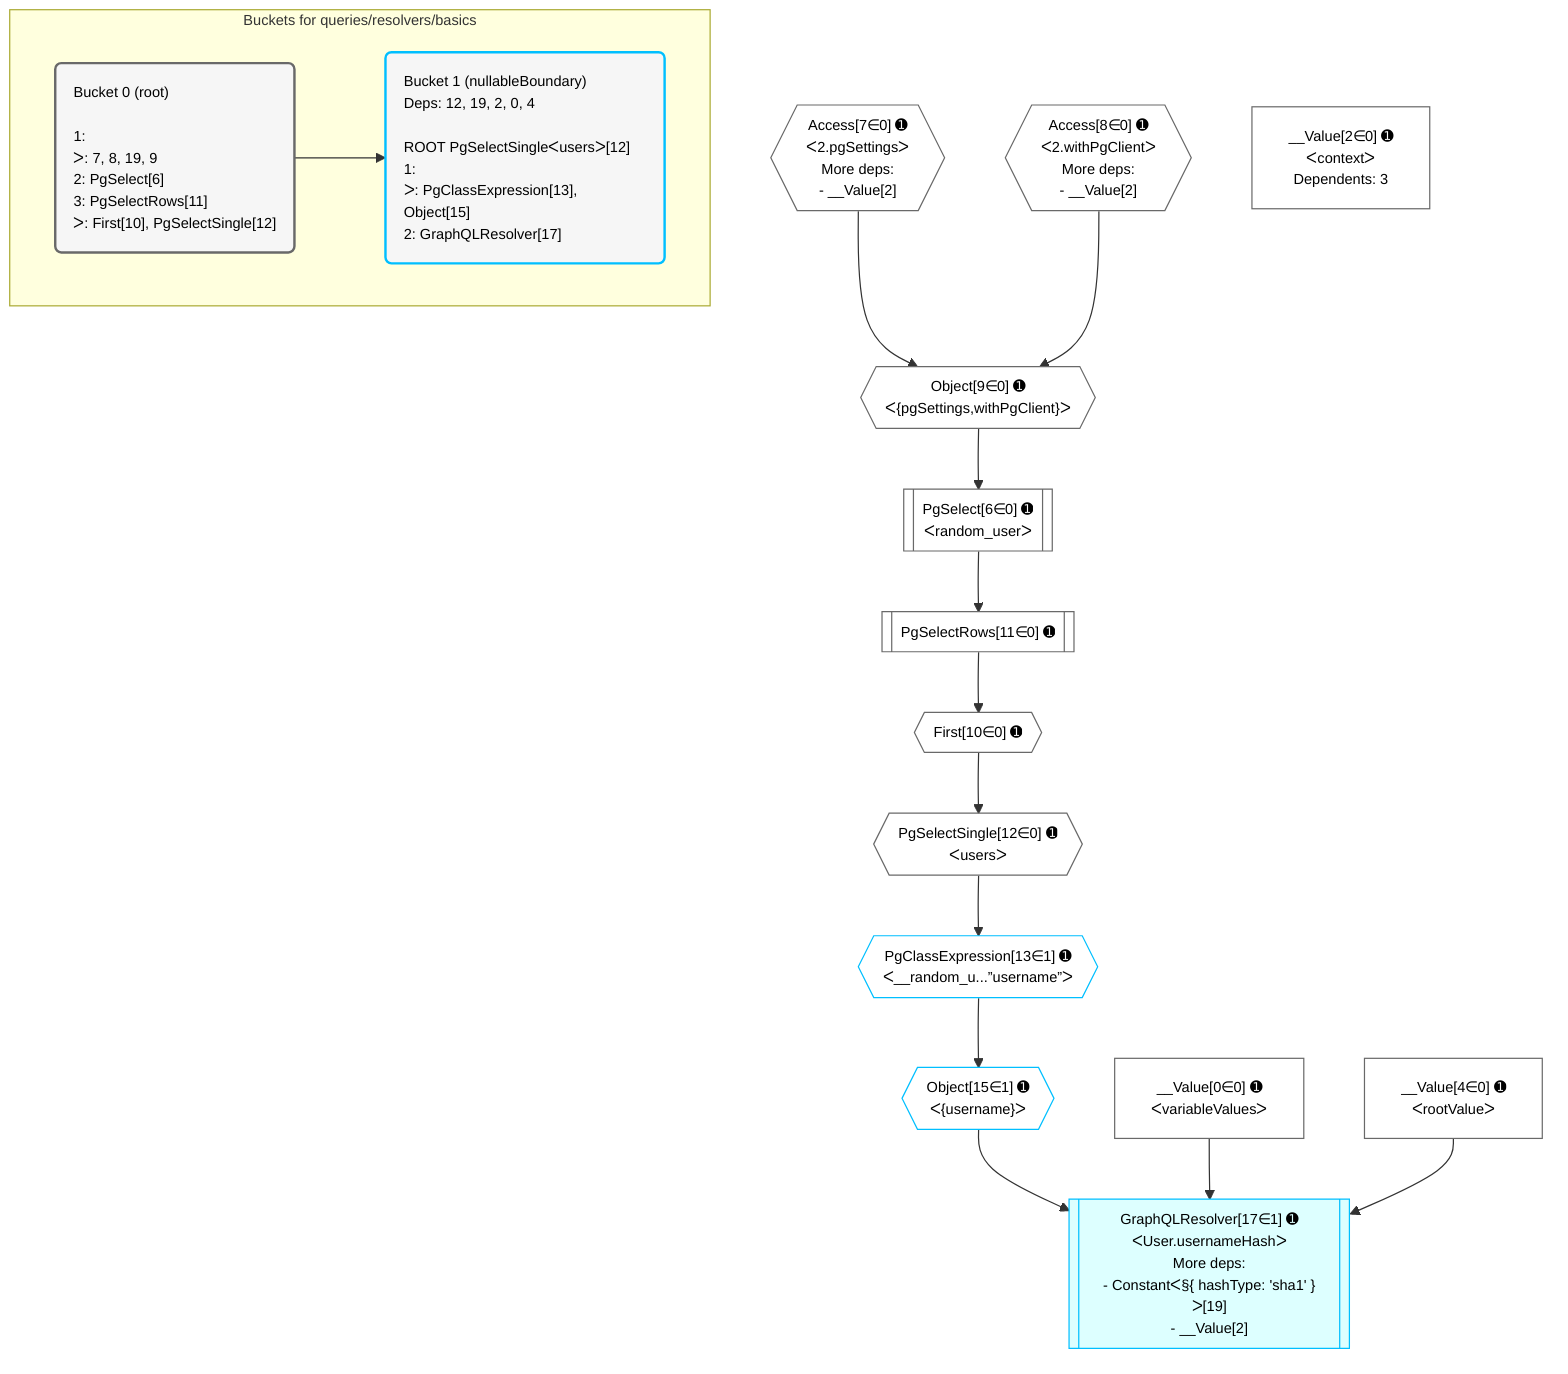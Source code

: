 %%{init: {'themeVariables': { 'fontSize': '12px'}}}%%
graph TD
    classDef path fill:#eee,stroke:#000,color:#000
    classDef plan fill:#fff,stroke-width:1px,color:#000
    classDef itemplan fill:#fff,stroke-width:2px,color:#000
    classDef unbatchedplan fill:#dff,stroke-width:1px,color:#000
    classDef sideeffectplan fill:#fcc,stroke-width:2px,color:#000
    classDef bucket fill:#f6f6f6,color:#000,stroke-width:2px,text-align:left

    subgraph "Buckets for queries/resolvers/basics"
    Bucket0("Bucket 0 (root)<br /><br />1: <br />ᐳ: 7, 8, 19, 9<br />2: PgSelect[6]<br />3: PgSelectRows[11]<br />ᐳ: First[10], PgSelectSingle[12]"):::bucket
    Bucket1("Bucket 1 (nullableBoundary)<br />Deps: 12, 19, 2, 0, 4<br /><br />ROOT PgSelectSingleᐸusersᐳ[12]<br />1: <br />ᐳ: PgClassExpression[13], Object[15]<br />2: GraphQLResolver[17]"):::bucket
    end
    Bucket0 --> Bucket1

    %% plan dependencies
    Object9{{"Object[9∈0] ➊<br />ᐸ{pgSettings,withPgClient}ᐳ"}}:::plan
    Access7{{"Access[7∈0] ➊<br />ᐸ2.pgSettingsᐳ<br />More deps:<br />- __Value[2]"}}:::plan
    Access8{{"Access[8∈0] ➊<br />ᐸ2.withPgClientᐳ<br />More deps:<br />- __Value[2]"}}:::plan
    Access7 & Access8 --> Object9
    PgSelect6[["PgSelect[6∈0] ➊<br />ᐸrandom_userᐳ"]]:::plan
    Object9 --> PgSelect6
    First10{{"First[10∈0] ➊"}}:::plan
    PgSelectRows11[["PgSelectRows[11∈0] ➊"]]:::plan
    PgSelectRows11 --> First10
    PgSelect6 --> PgSelectRows11
    PgSelectSingle12{{"PgSelectSingle[12∈0] ➊<br />ᐸusersᐳ"}}:::plan
    First10 --> PgSelectSingle12
    __Value0["__Value[0∈0] ➊<br />ᐸvariableValuesᐳ"]:::plan
    __Value2["__Value[2∈0] ➊<br />ᐸcontextᐳ<br />Dependents: 3"]:::plan
    __Value4["__Value[4∈0] ➊<br />ᐸrootValueᐳ"]:::plan
    GraphQLResolver17[["GraphQLResolver[17∈1] ➊<br />ᐸUser.usernameHashᐳ<br />More deps:<br />- Constantᐸ§{ hashType: 'sha1' }ᐳ[19]<br />- __Value[2]"]]:::unbatchedplan
    Object15{{"Object[15∈1] ➊<br />ᐸ{username}ᐳ"}}:::plan
    Object15 & __Value0 & __Value4 --> GraphQLResolver17
    PgClassExpression13{{"PgClassExpression[13∈1] ➊<br />ᐸ__random_u...”username”ᐳ"}}:::plan
    PgSelectSingle12 --> PgClassExpression13
    PgClassExpression13 --> Object15

    %% define steps
    classDef bucket0 stroke:#696969
    class Bucket0,__Value0,__Value2,__Value4,PgSelect6,Access7,Access8,Object9,First10,PgSelectRows11,PgSelectSingle12 bucket0
    classDef bucket1 stroke:#00bfff
    class Bucket1,PgClassExpression13,Object15,GraphQLResolver17 bucket1